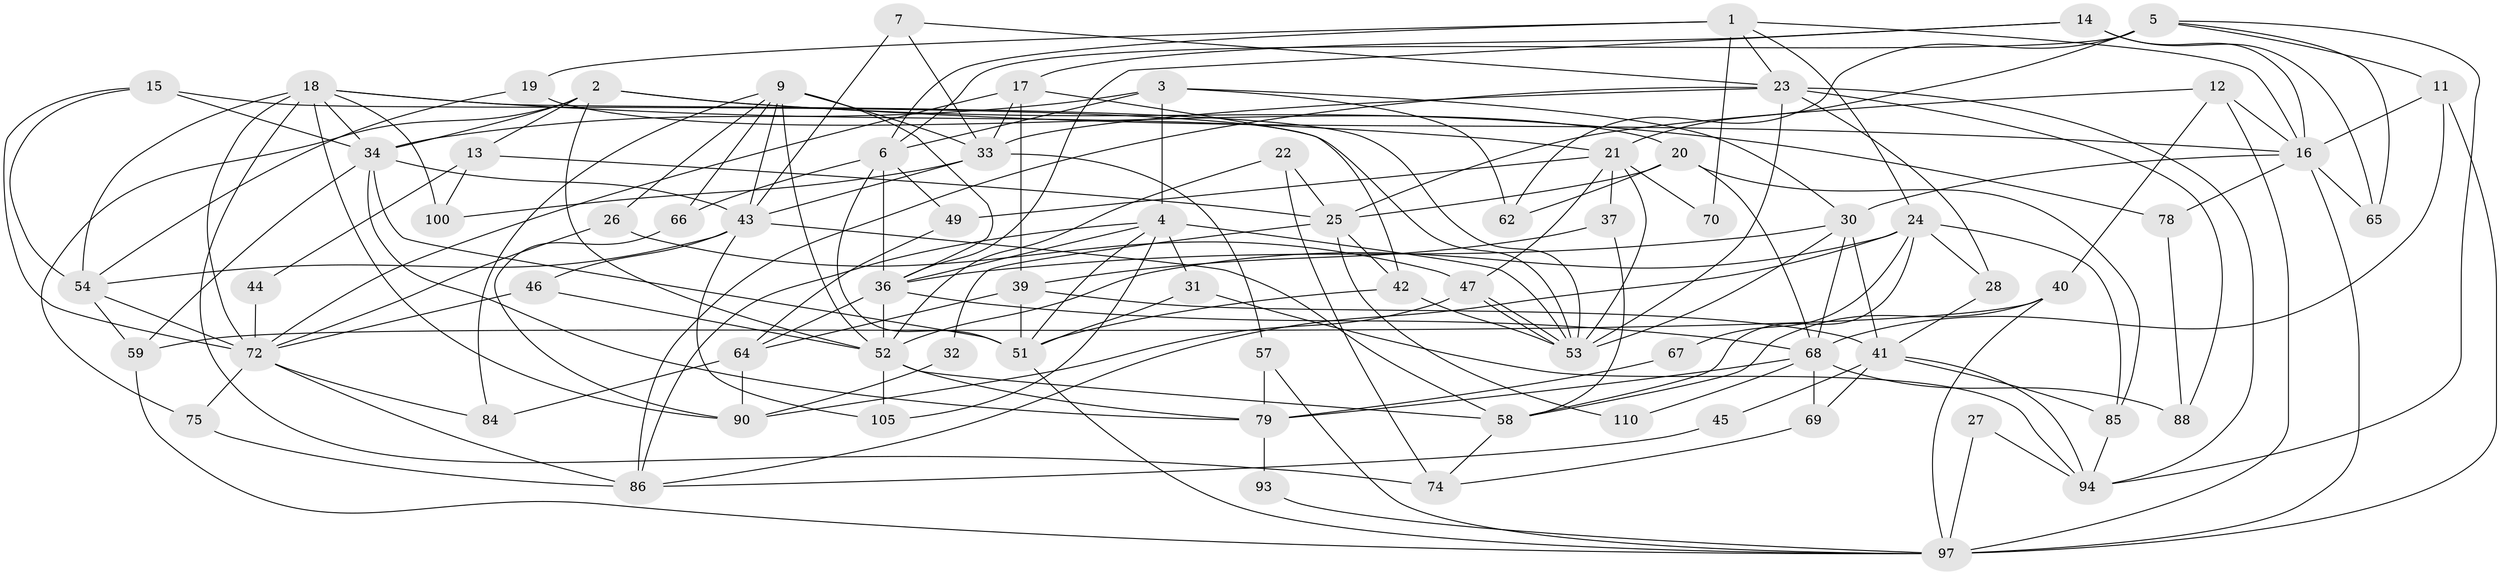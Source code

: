 // original degree distribution, {6: 0.09734513274336283, 5: 0.18584070796460178, 3: 0.3008849557522124, 4: 0.21238938053097345, 2: 0.1415929203539823, 8: 0.017699115044247787, 7: 0.04424778761061947}
// Generated by graph-tools (version 1.1) at 2025/42/03/06/25 10:42:00]
// undirected, 74 vertices, 181 edges
graph export_dot {
graph [start="1"]
  node [color=gray90,style=filled];
  1;
  2 [super="+92"];
  3;
  4 [super="+10"];
  5 [super="+8"];
  6 [super="+82"];
  7;
  9 [super="+29"];
  11;
  12 [super="+89"];
  13;
  14 [super="+71"];
  15 [super="+96"];
  16 [super="+38"];
  17 [super="+61"];
  18 [super="+107"];
  19;
  20 [super="+35"];
  21 [super="+111"];
  22;
  23 [super="+103"];
  24 [super="+102"];
  25 [super="+48"];
  26 [super="+50"];
  27;
  28;
  30 [super="+73"];
  31;
  32;
  33 [super="+56"];
  34 [super="+83"];
  36 [super="+55"];
  37;
  39 [super="+106"];
  40 [super="+60"];
  41 [super="+108"];
  42;
  43 [super="+109"];
  44;
  45;
  46 [super="+81"];
  47 [super="+101"];
  49;
  51;
  52 [super="+80"];
  53 [super="+63"];
  54 [super="+77"];
  57;
  58 [super="+98"];
  59;
  62;
  64 [super="+76"];
  65;
  66 [super="+91"];
  67;
  68 [super="+112"];
  69;
  70;
  72 [super="+113"];
  74;
  75;
  78;
  79 [super="+104"];
  84;
  85;
  86 [super="+87"];
  88;
  90;
  93;
  94 [super="+95"];
  97 [super="+99"];
  100;
  105;
  110;
  1 -- 24;
  1 -- 19;
  1 -- 70;
  1 -- 23;
  1 -- 16;
  1 -- 6;
  2 -- 13;
  2 -- 52;
  2 -- 75;
  2 -- 16;
  2 -- 34;
  2 -- 78;
  3 -- 4;
  3 -- 6;
  3 -- 34;
  3 -- 62;
  3 -- 30;
  4 -- 105;
  4 -- 31;
  4 -- 36;
  4 -- 51;
  4 -- 86;
  4 -- 53;
  5 -- 65;
  5 -- 62;
  5 -- 94;
  5 -- 21;
  5 -- 11;
  5 -- 6;
  6 -- 51;
  6 -- 49;
  6 -- 36;
  6 -- 66;
  7 -- 33;
  7 -- 23;
  7 -- 43;
  9 -- 84;
  9 -- 36;
  9 -- 43;
  9 -- 33 [weight=2];
  9 -- 52 [weight=2];
  9 -- 66;
  9 -- 26;
  11 -- 16;
  11 -- 68;
  11 -- 97;
  12 -- 97 [weight=2];
  12 -- 40;
  12 -- 25;
  12 -- 16;
  13 -- 100;
  13 -- 44;
  13 -- 25;
  14 -- 36;
  14 -- 16;
  14 -- 17;
  14 -- 65;
  15 -- 72;
  15 -- 54;
  15 -- 34;
  15 -- 53;
  16 -- 65;
  16 -- 78;
  16 -- 97;
  16 -- 30;
  17 -- 33;
  17 -- 39;
  17 -- 72;
  17 -- 42;
  18 -- 21;
  18 -- 34;
  18 -- 72;
  18 -- 74;
  18 -- 90;
  18 -- 100;
  18 -- 54;
  18 -- 53;
  19 -- 54;
  19 -- 20;
  20 -- 68;
  20 -- 25;
  20 -- 85;
  20 -- 62;
  21 -- 53;
  21 -- 37;
  21 -- 49;
  21 -- 70;
  21 -- 47;
  22 -- 74;
  22 -- 25;
  22 -- 52;
  23 -- 86;
  23 -- 88;
  23 -- 33;
  23 -- 28;
  23 -- 53;
  23 -- 94;
  24 -- 86;
  24 -- 28;
  24 -- 67;
  24 -- 52;
  24 -- 85;
  24 -- 58;
  25 -- 42;
  25 -- 32;
  25 -- 110;
  26 -- 72;
  26 -- 47;
  27 -- 97;
  27 -- 94;
  28 -- 41;
  30 -- 68;
  30 -- 36;
  30 -- 53;
  30 -- 41;
  31 -- 51;
  31 -- 94;
  32 -- 90;
  33 -- 43;
  33 -- 57;
  33 -- 100;
  34 -- 51;
  34 -- 59;
  34 -- 43;
  34 -- 79;
  36 -- 52;
  36 -- 68;
  36 -- 64;
  37 -- 39;
  37 -- 58;
  39 -- 51;
  39 -- 64;
  39 -- 41;
  40 -- 58;
  40 -- 97;
  40 -- 59;
  41 -- 69;
  41 -- 85;
  41 -- 45;
  41 -- 94;
  42 -- 53;
  42 -- 51;
  43 -- 54;
  43 -- 105;
  43 -- 46;
  43 -- 58;
  44 -- 72;
  45 -- 86;
  46 -- 72;
  46 -- 52;
  47 -- 53;
  47 -- 53;
  47 -- 90;
  49 -- 64;
  51 -- 97;
  52 -- 58;
  52 -- 105;
  52 -- 79;
  54 -- 72;
  54 -- 59;
  57 -- 97;
  57 -- 79;
  58 -- 74;
  59 -- 97;
  64 -- 84 [weight=2];
  64 -- 90;
  66 -- 90;
  67 -- 79;
  68 -- 88;
  68 -- 79;
  68 -- 110;
  68 -- 69;
  69 -- 74;
  72 -- 84;
  72 -- 86;
  72 -- 75;
  75 -- 86;
  78 -- 88;
  79 -- 93;
  85 -- 94;
  93 -- 97;
}
